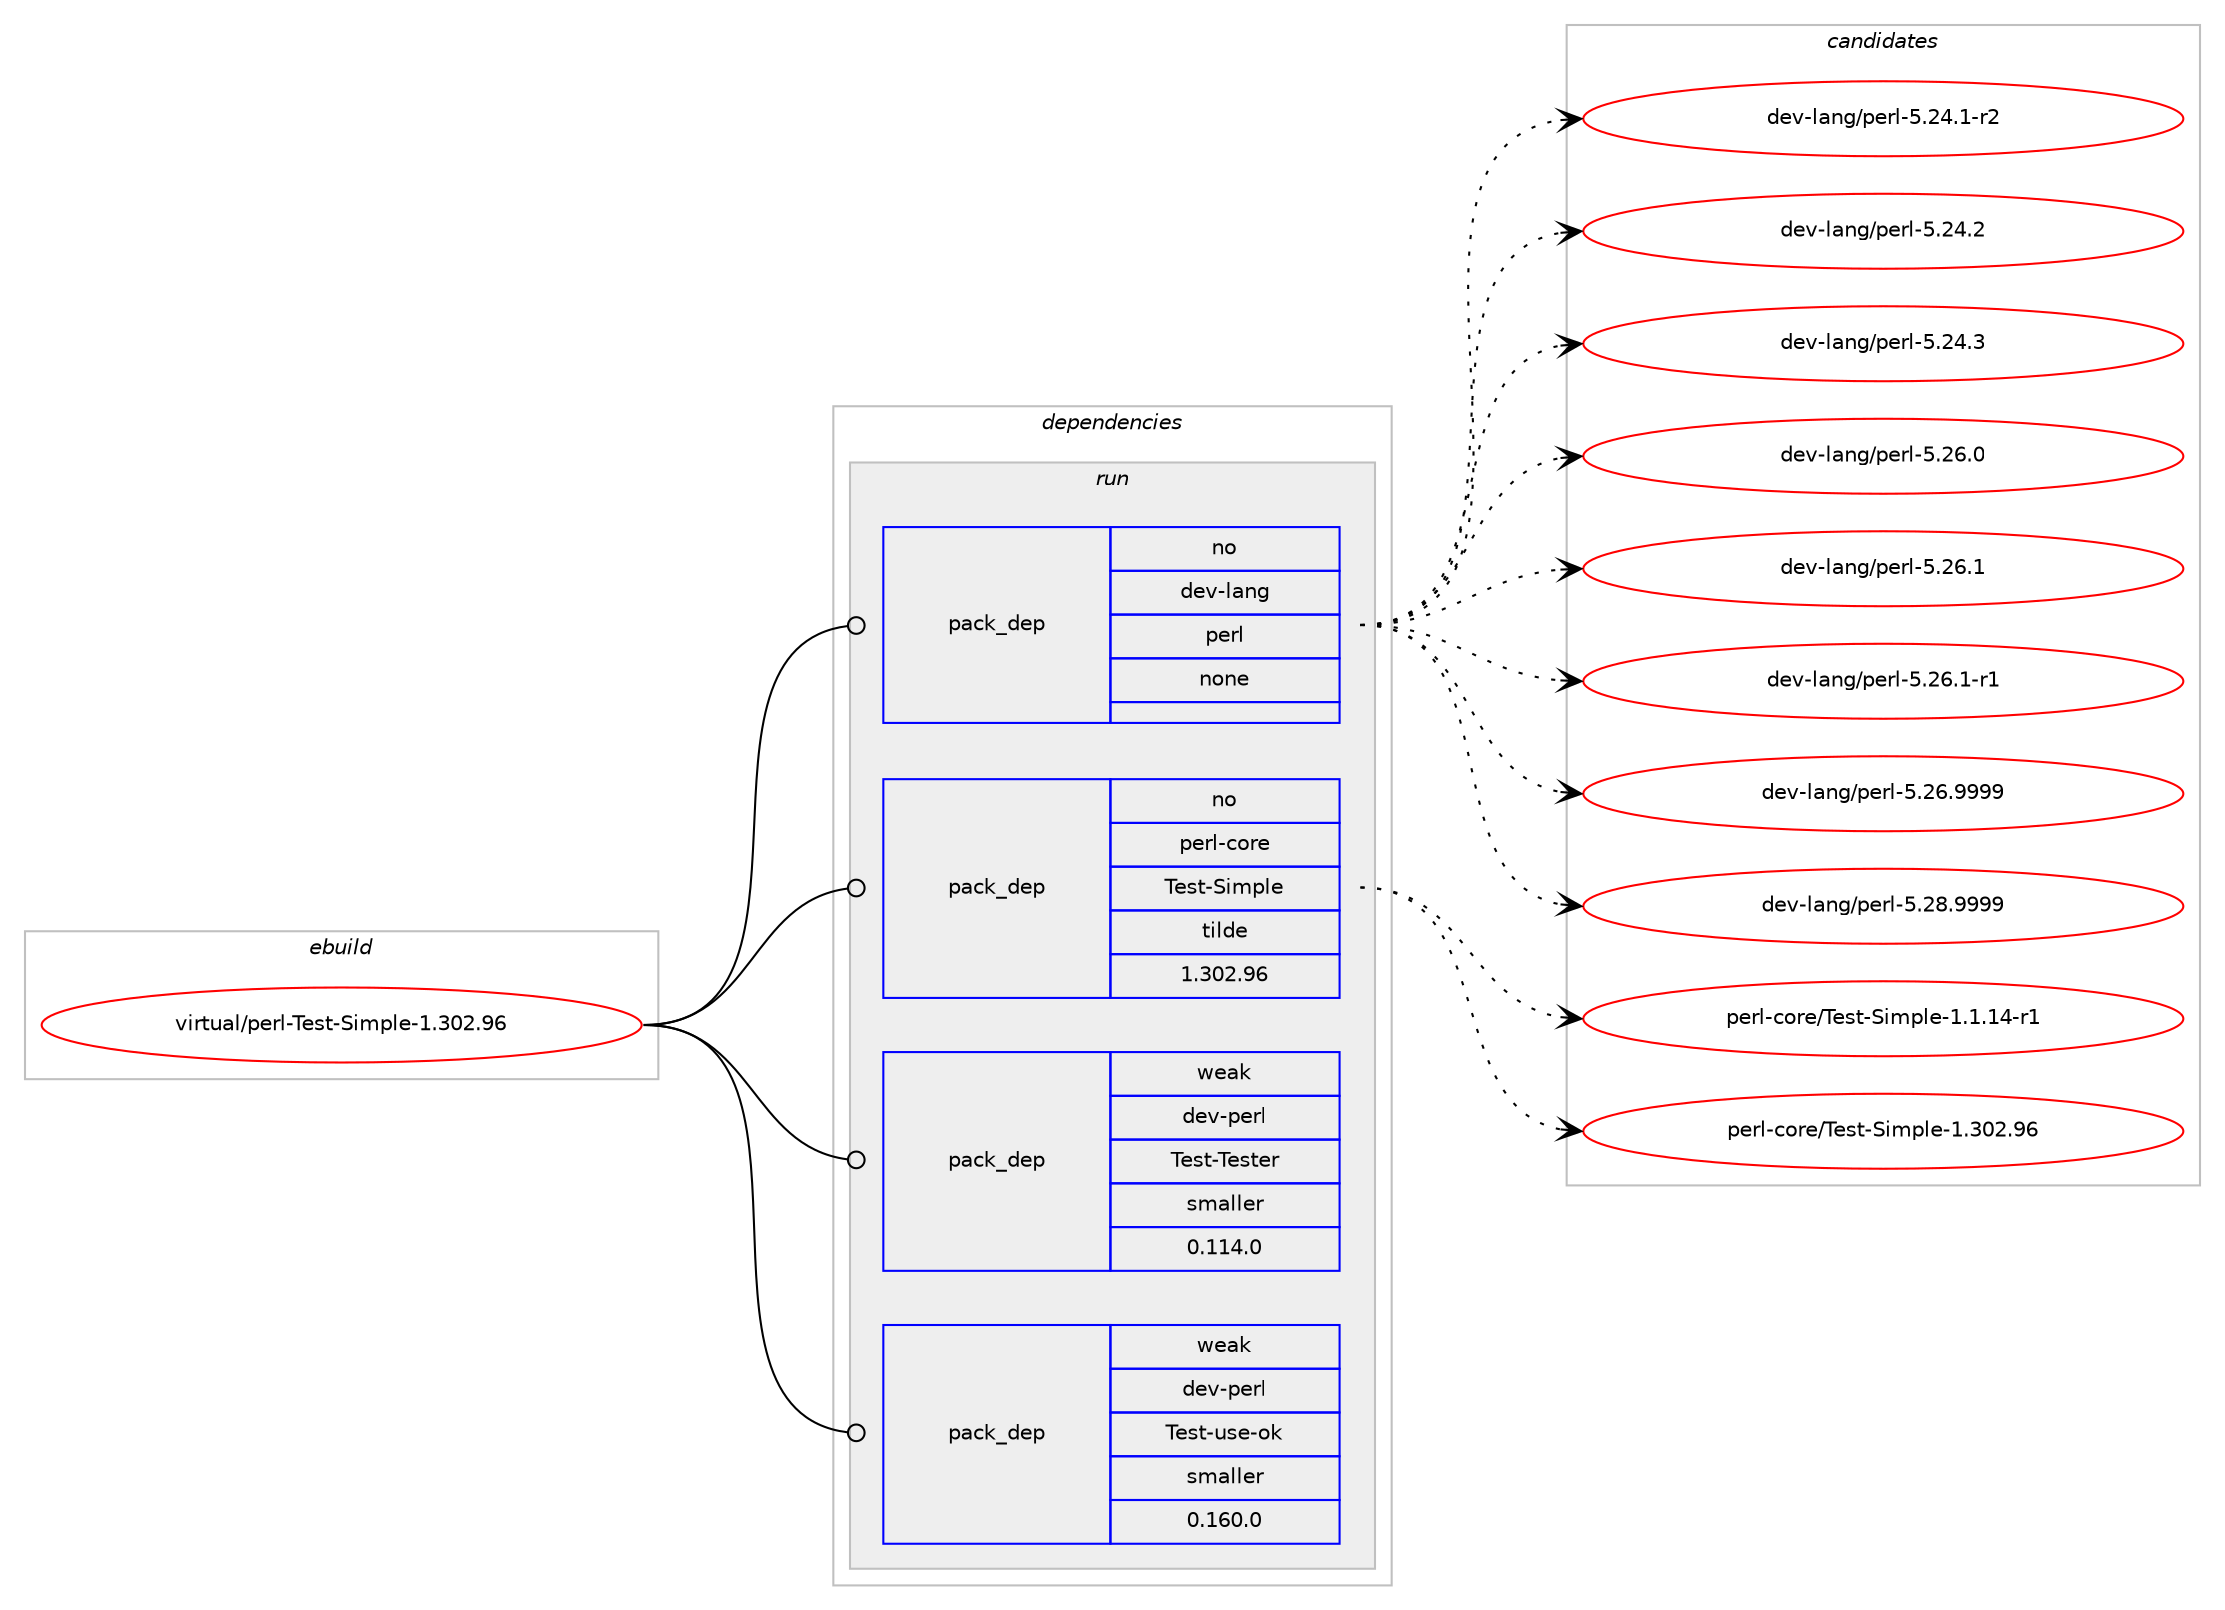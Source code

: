 digraph prolog {

# *************
# Graph options
# *************

newrank=true;
concentrate=true;
compound=true;
graph [rankdir=LR,fontname=Helvetica,fontsize=10,ranksep=1.5];#, ranksep=2.5, nodesep=0.2];
edge  [arrowhead=vee];
node  [fontname=Helvetica,fontsize=10];

# **********
# The ebuild
# **********

subgraph cluster_leftcol {
color=gray;
rank=same;
label=<<i>ebuild</i>>;
id [label="virtual/perl-Test-Simple-1.302.96", color=red, width=4, href="../virtual/perl-Test-Simple-1.302.96.svg"];
}

# ****************
# The dependencies
# ****************

subgraph cluster_midcol {
color=gray;
label=<<i>dependencies</i>>;
subgraph cluster_compile {
fillcolor="#eeeeee";
style=filled;
label=<<i>compile</i>>;
}
subgraph cluster_compileandrun {
fillcolor="#eeeeee";
style=filled;
label=<<i>compile and run</i>>;
}
subgraph cluster_run {
fillcolor="#eeeeee";
style=filled;
label=<<i>run</i>>;
subgraph pack5210 {
dependency5819 [label=<<TABLE BORDER="0" CELLBORDER="1" CELLSPACING="0" CELLPADDING="4" WIDTH="220"><TR><TD ROWSPAN="6" CELLPADDING="30">pack_dep</TD></TR><TR><TD WIDTH="110">no</TD></TR><TR><TD>dev-lang</TD></TR><TR><TD>perl</TD></TR><TR><TD>none</TD></TR><TR><TD></TD></TR></TABLE>>, shape=none, color=blue];
}
id:e -> dependency5819:w [weight=20,style="solid",arrowhead="odot"];
subgraph pack5211 {
dependency5820 [label=<<TABLE BORDER="0" CELLBORDER="1" CELLSPACING="0" CELLPADDING="4" WIDTH="220"><TR><TD ROWSPAN="6" CELLPADDING="30">pack_dep</TD></TR><TR><TD WIDTH="110">no</TD></TR><TR><TD>perl-core</TD></TR><TR><TD>Test-Simple</TD></TR><TR><TD>tilde</TD></TR><TR><TD>1.302.96</TD></TR></TABLE>>, shape=none, color=blue];
}
id:e -> dependency5820:w [weight=20,style="solid",arrowhead="odot"];
subgraph pack5212 {
dependency5821 [label=<<TABLE BORDER="0" CELLBORDER="1" CELLSPACING="0" CELLPADDING="4" WIDTH="220"><TR><TD ROWSPAN="6" CELLPADDING="30">pack_dep</TD></TR><TR><TD WIDTH="110">weak</TD></TR><TR><TD>dev-perl</TD></TR><TR><TD>Test-Tester</TD></TR><TR><TD>smaller</TD></TR><TR><TD>0.114.0</TD></TR></TABLE>>, shape=none, color=blue];
}
id:e -> dependency5821:w [weight=20,style="solid",arrowhead="odot"];
subgraph pack5213 {
dependency5822 [label=<<TABLE BORDER="0" CELLBORDER="1" CELLSPACING="0" CELLPADDING="4" WIDTH="220"><TR><TD ROWSPAN="6" CELLPADDING="30">pack_dep</TD></TR><TR><TD WIDTH="110">weak</TD></TR><TR><TD>dev-perl</TD></TR><TR><TD>Test-use-ok</TD></TR><TR><TD>smaller</TD></TR><TR><TD>0.160.0</TD></TR></TABLE>>, shape=none, color=blue];
}
id:e -> dependency5822:w [weight=20,style="solid",arrowhead="odot"];
}
}

# **************
# The candidates
# **************

subgraph cluster_choices {
rank=same;
color=gray;
label=<<i>candidates</i>>;

subgraph choice5210 {
color=black;
nodesep=1;
choice100101118451089711010347112101114108455346505246494511450 [label="dev-lang/perl-5.24.1-r2", color=red, width=4,href="../dev-lang/perl-5.24.1-r2.svg"];
choice10010111845108971101034711210111410845534650524650 [label="dev-lang/perl-5.24.2", color=red, width=4,href="../dev-lang/perl-5.24.2.svg"];
choice10010111845108971101034711210111410845534650524651 [label="dev-lang/perl-5.24.3", color=red, width=4,href="../dev-lang/perl-5.24.3.svg"];
choice10010111845108971101034711210111410845534650544648 [label="dev-lang/perl-5.26.0", color=red, width=4,href="../dev-lang/perl-5.26.0.svg"];
choice10010111845108971101034711210111410845534650544649 [label="dev-lang/perl-5.26.1", color=red, width=4,href="../dev-lang/perl-5.26.1.svg"];
choice100101118451089711010347112101114108455346505446494511449 [label="dev-lang/perl-5.26.1-r1", color=red, width=4,href="../dev-lang/perl-5.26.1-r1.svg"];
choice10010111845108971101034711210111410845534650544657575757 [label="dev-lang/perl-5.26.9999", color=red, width=4,href="../dev-lang/perl-5.26.9999.svg"];
choice10010111845108971101034711210111410845534650564657575757 [label="dev-lang/perl-5.28.9999", color=red, width=4,href="../dev-lang/perl-5.28.9999.svg"];
dependency5819:e -> choice100101118451089711010347112101114108455346505246494511450:w [style=dotted,weight="100"];
dependency5819:e -> choice10010111845108971101034711210111410845534650524650:w [style=dotted,weight="100"];
dependency5819:e -> choice10010111845108971101034711210111410845534650524651:w [style=dotted,weight="100"];
dependency5819:e -> choice10010111845108971101034711210111410845534650544648:w [style=dotted,weight="100"];
dependency5819:e -> choice10010111845108971101034711210111410845534650544649:w [style=dotted,weight="100"];
dependency5819:e -> choice100101118451089711010347112101114108455346505446494511449:w [style=dotted,weight="100"];
dependency5819:e -> choice10010111845108971101034711210111410845534650544657575757:w [style=dotted,weight="100"];
dependency5819:e -> choice10010111845108971101034711210111410845534650564657575757:w [style=dotted,weight="100"];
}
subgraph choice5211 {
color=black;
nodesep=1;
choice112101114108459911111410147841011151164583105109112108101454946494649524511449 [label="perl-core/Test-Simple-1.1.14-r1", color=red, width=4,href="../perl-core/Test-Simple-1.1.14-r1.svg"];
choice112101114108459911111410147841011151164583105109112108101454946514850465754 [label="perl-core/Test-Simple-1.302.96", color=red, width=4,href="../perl-core/Test-Simple-1.302.96.svg"];
dependency5820:e -> choice112101114108459911111410147841011151164583105109112108101454946494649524511449:w [style=dotted,weight="100"];
dependency5820:e -> choice112101114108459911111410147841011151164583105109112108101454946514850465754:w [style=dotted,weight="100"];
}
subgraph choice5212 {
color=black;
nodesep=1;
}
subgraph choice5213 {
color=black;
nodesep=1;
}
}

}
